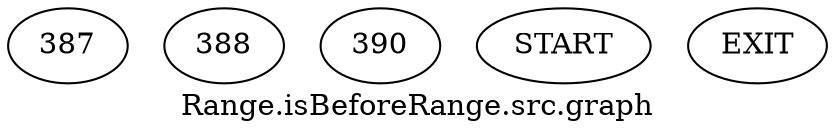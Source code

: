 /* --------------------------------------------------- */
/* Generated by Dr. Garbage Control Flow Graph Factory */
/* http://www.drgarbage.com                            */
/* Version: 4.5.0.201508311741                         */
/* Retrieved on: 2020-01-06 15:15:29.984               */
/* --------------------------------------------------- */
digraph "Range.isBeforeRange.src.graph" {
 graph [label="Range.isBeforeRange.src.graph"];
 2 [label="387" ]
 3 [label="388" ]
 4 [label="390" ]
 5 [label="START" ]
 6 [label="EXIT" ]
 5  2
 2  3
 2  4
 3  6
 4  6
}
